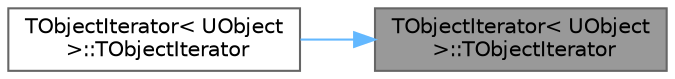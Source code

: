 digraph "TObjectIterator&lt; UObject &gt;::TObjectIterator"
{
 // INTERACTIVE_SVG=YES
 // LATEX_PDF_SIZE
  bgcolor="transparent";
  edge [fontname=Helvetica,fontsize=10,labelfontname=Helvetica,labelfontsize=10];
  node [fontname=Helvetica,fontsize=10,shape=box,height=0.2,width=0.4];
  rankdir="RL";
  Node1 [id="Node000001",label="TObjectIterator\< UObject\l \>::TObjectIterator",height=0.2,width=0.4,color="gray40", fillcolor="grey60", style="filled", fontcolor="black",tooltip="Constructor."];
  Node1 -> Node2 [id="edge1_Node000001_Node000002",dir="back",color="steelblue1",style="solid",tooltip=" "];
  Node2 [id="Node000002",label="TObjectIterator\< UObject\l \>::TObjectIterator",height=0.2,width=0.4,color="grey40", fillcolor="white", style="filled",URL="$da/d29/classTObjectIterator_3_01UObject_01_4.html#a270ed1549cd7084c1619f94343194320",tooltip="Constructor."];
}

